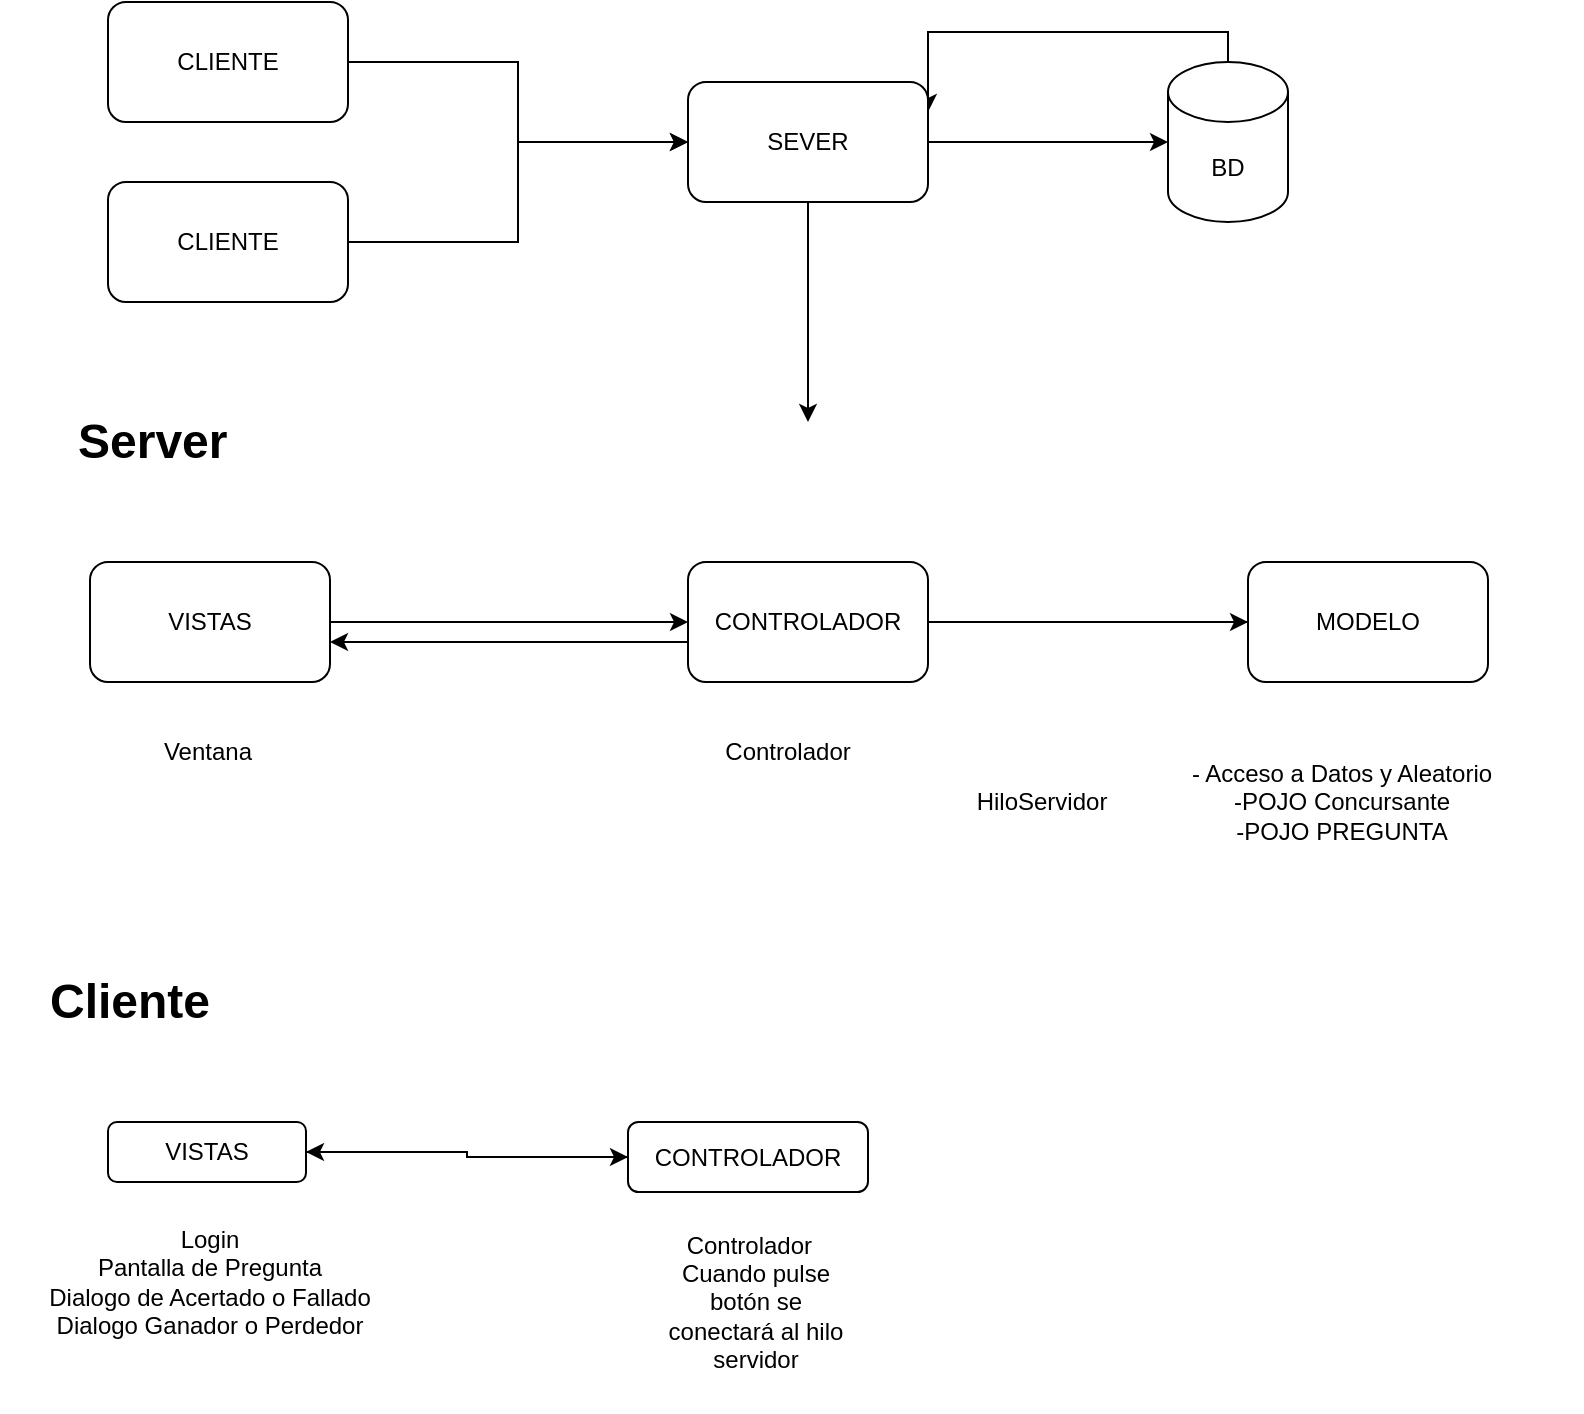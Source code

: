 <mxfile version="16.4.7" type="device"><diagram id="Zbf3xzXsVZXrrjBP_7Z0" name="Page-1"><mxGraphModel dx="1038" dy="547" grid="1" gridSize="10" guides="1" tooltips="1" connect="1" arrows="1" fold="1" page="1" pageScale="1" pageWidth="827" pageHeight="1169" math="0" shadow="0"><root><mxCell id="0"/><mxCell id="1" parent="0"/><mxCell id="QnH_LPejR7fELFsWHxv6-4" style="edgeStyle=orthogonalEdgeStyle;rounded=0;orthogonalLoop=1;jettySize=auto;html=1;entryX=1;entryY=0.25;entryDx=0;entryDy=0;" edge="1" parent="1" source="QnH_LPejR7fELFsWHxv6-1" target="QnH_LPejR7fELFsWHxv6-2"><mxGeometry relative="1" as="geometry"><Array as="points"><mxPoint x="570" y="55"/><mxPoint x="570" y="55"/></Array></mxGeometry></mxCell><mxCell id="QnH_LPejR7fELFsWHxv6-1" value="BD&lt;br&gt;" style="shape=cylinder3;whiteSpace=wrap;html=1;boundedLbl=1;backgroundOutline=1;size=15;" vertex="1" parent="1"><mxGeometry x="620" y="70" width="60" height="80" as="geometry"/></mxCell><mxCell id="QnH_LPejR7fELFsWHxv6-5" style="edgeStyle=orthogonalEdgeStyle;rounded=0;orthogonalLoop=1;jettySize=auto;html=1;entryX=0;entryY=0.5;entryDx=0;entryDy=0;entryPerimeter=0;" edge="1" parent="1" source="QnH_LPejR7fELFsWHxv6-2" target="QnH_LPejR7fELFsWHxv6-1"><mxGeometry relative="1" as="geometry"/></mxCell><mxCell id="QnH_LPejR7fELFsWHxv6-27" style="edgeStyle=orthogonalEdgeStyle;rounded=0;orthogonalLoop=1;jettySize=auto;html=1;" edge="1" parent="1" source="QnH_LPejR7fELFsWHxv6-2"><mxGeometry relative="1" as="geometry"><mxPoint x="440" y="250" as="targetPoint"/></mxGeometry></mxCell><mxCell id="QnH_LPejR7fELFsWHxv6-2" value="SEVER&lt;br&gt;" style="rounded=1;whiteSpace=wrap;html=1;" vertex="1" parent="1"><mxGeometry x="380" y="80" width="120" height="60" as="geometry"/></mxCell><mxCell id="QnH_LPejR7fELFsWHxv6-9" style="edgeStyle=orthogonalEdgeStyle;rounded=0;orthogonalLoop=1;jettySize=auto;html=1;" edge="1" parent="1" source="QnH_LPejR7fELFsWHxv6-6" target="QnH_LPejR7fELFsWHxv6-2"><mxGeometry relative="1" as="geometry"/></mxCell><mxCell id="QnH_LPejR7fELFsWHxv6-6" value="CLIENTE&lt;br&gt;" style="rounded=1;whiteSpace=wrap;html=1;" vertex="1" parent="1"><mxGeometry x="90" y="40" width="120" height="60" as="geometry"/></mxCell><mxCell id="QnH_LPejR7fELFsWHxv6-8" style="edgeStyle=orthogonalEdgeStyle;rounded=0;orthogonalLoop=1;jettySize=auto;html=1;entryX=0;entryY=0.5;entryDx=0;entryDy=0;" edge="1" parent="1" source="QnH_LPejR7fELFsWHxv6-7" target="QnH_LPejR7fELFsWHxv6-2"><mxGeometry relative="1" as="geometry"/></mxCell><mxCell id="QnH_LPejR7fELFsWHxv6-7" value="CLIENTE&lt;br&gt;" style="rounded=1;whiteSpace=wrap;html=1;" vertex="1" parent="1"><mxGeometry x="90" y="130" width="120" height="60" as="geometry"/></mxCell><mxCell id="QnH_LPejR7fELFsWHxv6-10" value="&lt;h1&gt;Server&lt;/h1&gt;" style="text;html=1;strokeColor=none;fillColor=none;spacing=5;spacingTop=-20;whiteSpace=wrap;overflow=hidden;rounded=0;" vertex="1" parent="1"><mxGeometry x="70" y="240" width="100" height="40" as="geometry"/></mxCell><mxCell id="QnH_LPejR7fELFsWHxv6-19" style="edgeStyle=orthogonalEdgeStyle;rounded=0;orthogonalLoop=1;jettySize=auto;html=1;entryX=0;entryY=0.5;entryDx=0;entryDy=0;" edge="1" parent="1" source="QnH_LPejR7fELFsWHxv6-12" target="QnH_LPejR7fELFsWHxv6-14"><mxGeometry relative="1" as="geometry"/></mxCell><mxCell id="QnH_LPejR7fELFsWHxv6-12" value="VISTAS" style="rounded=1;whiteSpace=wrap;html=1;" vertex="1" parent="1"><mxGeometry x="81" y="320" width="120" height="60" as="geometry"/></mxCell><mxCell id="QnH_LPejR7fELFsWHxv6-16" style="edgeStyle=orthogonalEdgeStyle;rounded=0;orthogonalLoop=1;jettySize=auto;html=1;startArrow=none;" edge="1" parent="1" target="QnH_LPejR7fELFsWHxv6-14"><mxGeometry relative="1" as="geometry"><mxPoint x="460" y="350" as="sourcePoint"/><Array as="points"><mxPoint x="480" y="350"/><mxPoint x="480" y="350"/></Array></mxGeometry></mxCell><mxCell id="QnH_LPejR7fELFsWHxv6-13" value="MODELO&lt;br&gt;" style="rounded=1;whiteSpace=wrap;html=1;" vertex="1" parent="1"><mxGeometry x="660" y="320" width="120" height="60" as="geometry"/></mxCell><mxCell id="QnH_LPejR7fELFsWHxv6-17" style="edgeStyle=orthogonalEdgeStyle;rounded=0;orthogonalLoop=1;jettySize=auto;html=1;entryX=0;entryY=0.5;entryDx=0;entryDy=0;" edge="1" parent="1" source="QnH_LPejR7fELFsWHxv6-14" target="QnH_LPejR7fELFsWHxv6-13"><mxGeometry relative="1" as="geometry"/></mxCell><mxCell id="QnH_LPejR7fELFsWHxv6-18" style="edgeStyle=orthogonalEdgeStyle;rounded=0;orthogonalLoop=1;jettySize=auto;html=1;" edge="1" parent="1" source="QnH_LPejR7fELFsWHxv6-14" target="QnH_LPejR7fELFsWHxv6-12"><mxGeometry relative="1" as="geometry"><Array as="points"><mxPoint x="290" y="360"/><mxPoint x="290" y="360"/></Array></mxGeometry></mxCell><mxCell id="QnH_LPejR7fELFsWHxv6-14" value="CONTROLADOR&lt;br&gt;" style="rounded=1;whiteSpace=wrap;html=1;" vertex="1" parent="1"><mxGeometry x="380" y="320" width="120" height="60" as="geometry"/></mxCell><mxCell id="QnH_LPejR7fELFsWHxv6-21" value="Ventana" style="text;html=1;strokeColor=none;fillColor=none;align=center;verticalAlign=middle;whiteSpace=wrap;rounded=0;" vertex="1" parent="1"><mxGeometry x="110" y="400" width="60" height="30" as="geometry"/></mxCell><mxCell id="QnH_LPejR7fELFsWHxv6-22" value="- Acceso a Datos y Aleatorio&lt;br&gt;-POJO Concursante&lt;br&gt;-POJO PREGUNTA" style="text;html=1;strokeColor=none;fillColor=none;align=center;verticalAlign=middle;whiteSpace=wrap;rounded=0;" vertex="1" parent="1"><mxGeometry x="587" y="400" width="240" height="80" as="geometry"/></mxCell><mxCell id="QnH_LPejR7fELFsWHxv6-23" value="Controlador&lt;br&gt;" style="text;html=1;strokeColor=none;fillColor=none;align=center;verticalAlign=middle;whiteSpace=wrap;rounded=0;" vertex="1" parent="1"><mxGeometry x="400" y="400" width="60" height="30" as="geometry"/></mxCell><mxCell id="QnH_LPejR7fELFsWHxv6-25" value="" style="edgeStyle=orthogonalEdgeStyle;rounded=0;orthogonalLoop=1;jettySize=auto;html=1;endArrow=none;" edge="1" parent="1" source="QnH_LPejR7fELFsWHxv6-13"><mxGeometry relative="1" as="geometry"><mxPoint x="680" y="360" as="sourcePoint"/><mxPoint x="580" y="350" as="targetPoint"/><Array as="points"><mxPoint x="620" y="350"/><mxPoint x="620" y="350"/></Array></mxGeometry></mxCell><mxCell id="QnH_LPejR7fELFsWHxv6-26" value="HiloServidor&lt;br&gt;" style="text;html=1;strokeColor=none;fillColor=none;align=center;verticalAlign=middle;whiteSpace=wrap;rounded=0;" vertex="1" parent="1"><mxGeometry x="527" y="425" width="60" height="30" as="geometry"/></mxCell><mxCell id="QnH_LPejR7fELFsWHxv6-28" value="&lt;h1&gt;Cliente&lt;/h1&gt;" style="text;html=1;strokeColor=none;fillColor=none;spacing=5;spacingTop=-20;whiteSpace=wrap;overflow=hidden;rounded=0;" vertex="1" parent="1"><mxGeometry x="56" y="520" width="114" height="40" as="geometry"/></mxCell><mxCell id="QnH_LPejR7fELFsWHxv6-35" style="edgeStyle=orthogonalEdgeStyle;rounded=0;orthogonalLoop=1;jettySize=auto;html=1;entryX=0;entryY=0.5;entryDx=0;entryDy=0;" edge="1" parent="1" source="QnH_LPejR7fELFsWHxv6-29" target="QnH_LPejR7fELFsWHxv6-30"><mxGeometry relative="1" as="geometry"/></mxCell><mxCell id="QnH_LPejR7fELFsWHxv6-29" value="VISTAS" style="rounded=1;whiteSpace=wrap;html=1;" vertex="1" parent="1"><mxGeometry x="90" y="600" width="99" height="30" as="geometry"/></mxCell><mxCell id="QnH_LPejR7fELFsWHxv6-36" style="edgeStyle=orthogonalEdgeStyle;rounded=0;orthogonalLoop=1;jettySize=auto;html=1;" edge="1" parent="1" source="QnH_LPejR7fELFsWHxv6-30" target="QnH_LPejR7fELFsWHxv6-29"><mxGeometry relative="1" as="geometry"/></mxCell><mxCell id="QnH_LPejR7fELFsWHxv6-30" value="CONTROLADOR" style="rounded=1;whiteSpace=wrap;html=1;" vertex="1" parent="1"><mxGeometry x="350" y="600" width="120" height="35" as="geometry"/></mxCell><mxCell id="QnH_LPejR7fELFsWHxv6-32" value="Login&lt;br&gt;Pantalla de Pregunta&lt;br&gt;Dialogo de Acertado o Fallado&lt;br&gt;Dialogo Ganador o Perdedor" style="text;html=1;strokeColor=none;fillColor=none;align=center;verticalAlign=middle;whiteSpace=wrap;rounded=0;" vertex="1" parent="1"><mxGeometry x="36" y="635" width="210" height="90" as="geometry"/></mxCell><mxCell id="QnH_LPejR7fELFsWHxv6-37" value="Controlador&amp;nbsp;&amp;nbsp;&lt;br&gt;Cuando pulse botón se conectará al hilo servidor" style="text;html=1;strokeColor=none;fillColor=none;align=center;verticalAlign=middle;whiteSpace=wrap;rounded=0;" vertex="1" parent="1"><mxGeometry x="364" y="635" width="100" height="110" as="geometry"/></mxCell></root></mxGraphModel></diagram></mxfile>